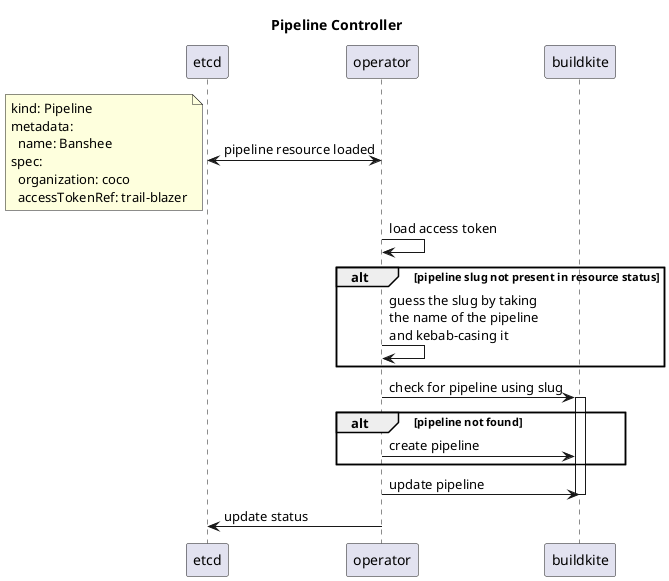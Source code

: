    Pipeline Controller
^^^^^^^^^^^^^^^^^^^^^^^^^


                                                  Pipeline Controller

                                  ┌────┐                  ┌────────┐                    ┌─────────┐
                                  │etcd│                  │operator│                    │buildkite│
                                  └─┬──┘                  └───┬────┘                    └────┬────┘
  ╔════════════════════════════════╗│                         │                              │
  ║kind: Pipeline                 ░║│                         │                              │
  ║metadata:                       ║│ pipeline resource loaded│                              │
  ║  name: Banshee                 ║│ <───────────────────────>                              │
  ║spec:                           ║│                         │                              │
  ║  organization: coco            ║│                         │                              │
  ║  accessTokenRef: trail-blazer  ║│                         │                              │
  ╚════════════════════════════════╝│                         │                              │
                                    │                         │────┐                         │
                                    │                         │    │ load access token       │
                                    │                         │<───┘                         │
                                    │                         │                              │
                                    │                         │                              │
                                    │           ╔══════╤══════╪══════════════════════════════╪════╗
                                    │           ║ ALT  │  pipeline slug not present in resource status
                                    │           ╟──────┘      │                              │    ║
                                    │           ║             │────┐                         │    ║
                                    │           ║             │    │ guess the slug by taking│    ║
                                    │           ║             │<───┘ the name of the pipeline│    ║
                                    │           ║             │      and kebab-casing it     │    ║
                                    │           ║             │                              │    ║
                                    │           ╚═════════════╪══════════════════════════════╪════╝
                                    │                         │                              │
                                    │                         │check for pipeline using slug┌┴┐
                                    │                         │ ───────────────────────────>│ │
                                    │                         │                             │ │
                                    │                         │                             │ │
                                    │           ╔══════╤══════╪═════════════════════════════╪═╪═════════════╗
                                    │           ║ ALT  │  pipeline not found                │ │             ║
                                    │           ╟──────┘      │                             │ │             ║
                                    │           ║             │       create pipeline       │ │             ║
                                    │           ║             │ ───────────────────────────>│ │             ║
                                    │           ╚═════════════╪═════════════════════════════╪═╪═════════════╝
                                    │                         │                             └┬┘
                                    │                         │        update pipeline       │
                                    │                         │ ─────────────────────────────>
                                    │                         │                              │
                                    │      update status      │                              │
                                    │ <────────────────────────                              │
                                  ┌─┴──┐                  ┌───┴────┐                    ┌────┴────┐
                                  │etcd│                  │operator│                    │buildkite│
                                  └────┘                  └────────┘                    └─────────┘

@startuml
title Pipeline Controller

etcd <-> operator : pipeline resource loaded
note left
  kind: Pipeline
  metadata:
    name: Banshee
  spec:
    organization: coco
    accessTokenRef: trail-blazer
end note

operator -> operator : load access token

alt pipeline slug not present in resource status
  operator -> operator : guess the slug by taking\nthe name of the pipeline\nand kebab-casing it
end

operator -> buildkite : check for pipeline using slug
activate buildkite

alt pipeline not found
  operator -> buildkite : create pipeline
end

operator -> buildkite : update pipeline

deactivate buildkite

operator -> etcd : update status
@enduml
